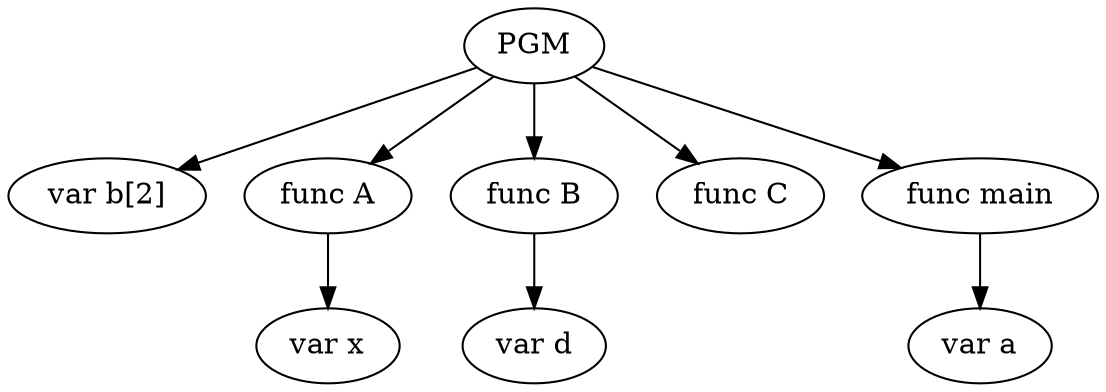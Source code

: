 digraph ast {
0[label = PGM, shape = ellipse]
1[label = "var b[2]", shape = ellipse]
0 -> 1
2[label = "func A", shape = ellipse]
0 -> 2
3[label = "var x", shape = ellipse]
2 -> 3
4[label = "func B", shape = ellipse]
0 -> 4
5[label = "var d", shape = ellipse]
4 -> 5
6[label = "func C", shape = ellipse]
0 -> 6
7[label = "func main", shape = ellipse]
0 -> 7
8[label = "var a", shape = ellipse]
7 -> 8
}